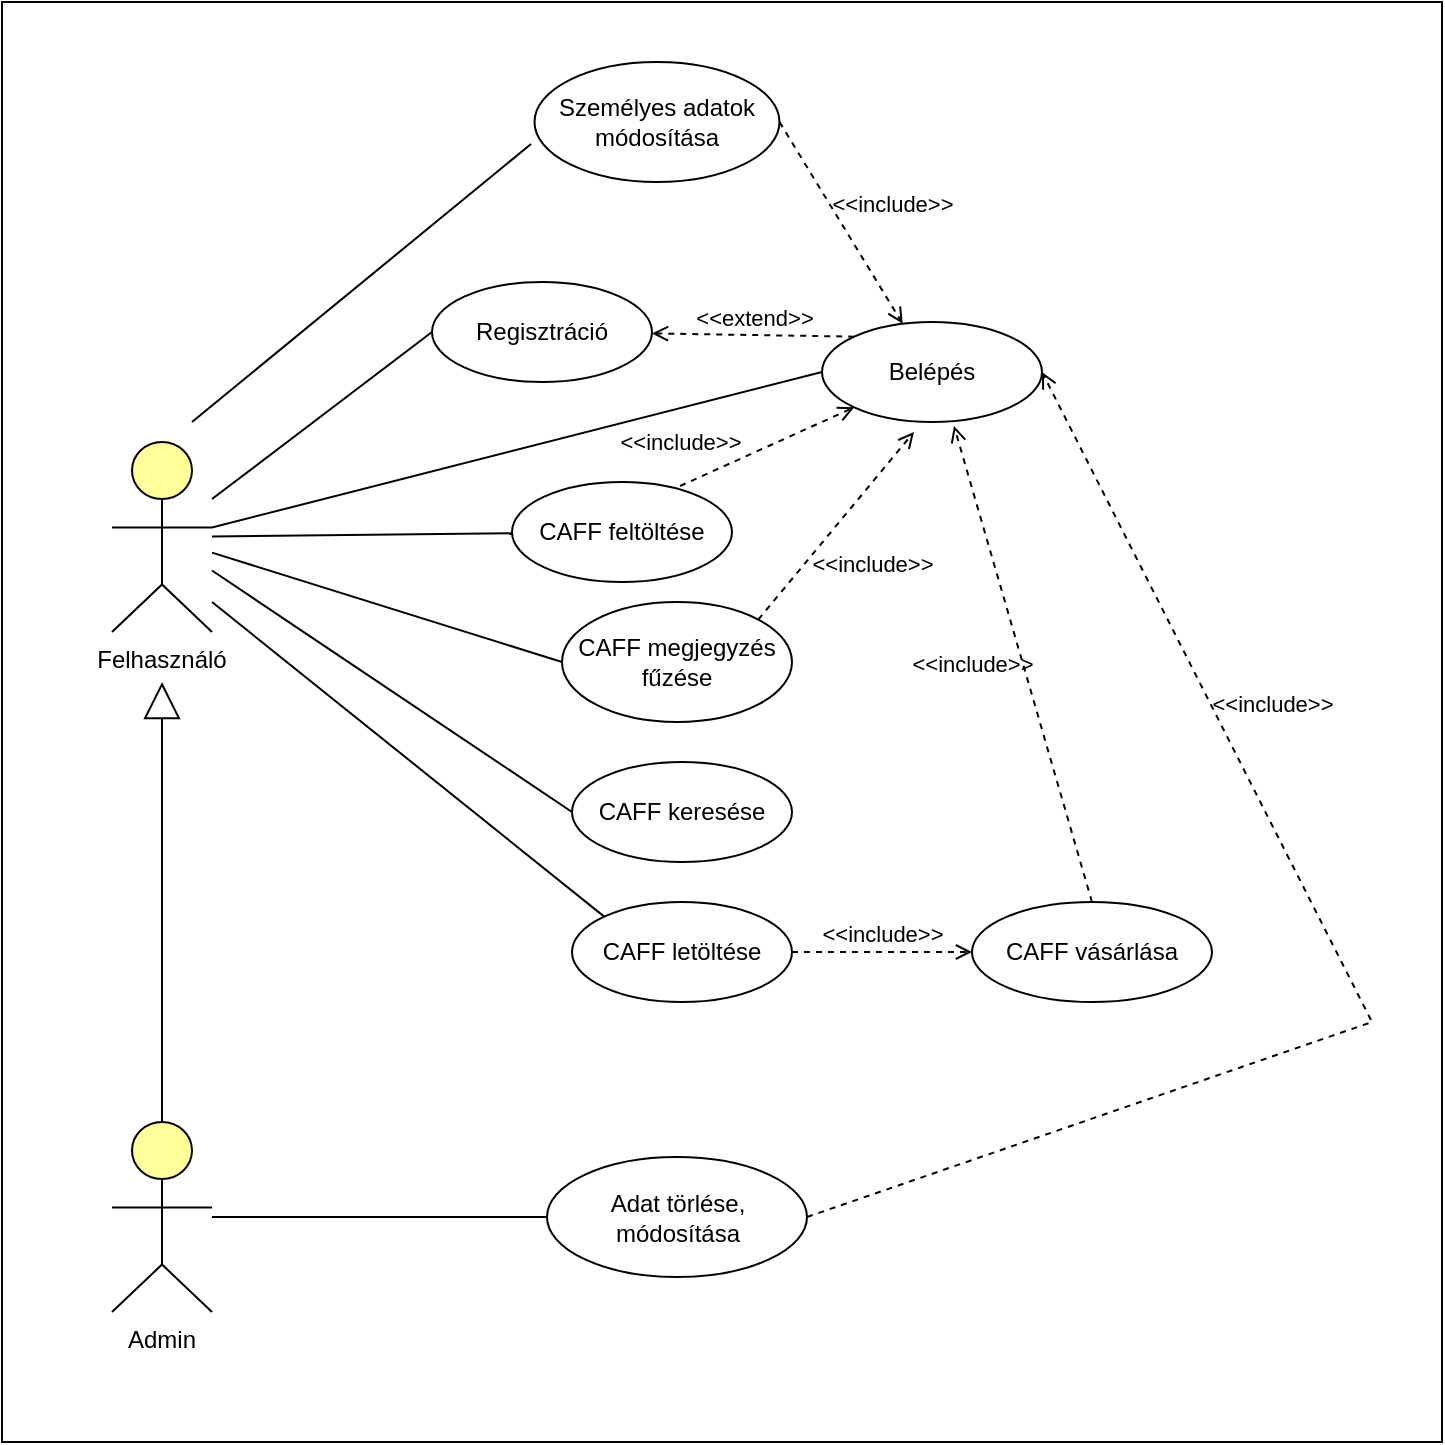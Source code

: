 <mxfile version="20.4.0" type="device" pages="2"><diagram id="CT3pmJMaLkZQJcGl8zX9" name="Page-1"><mxGraphModel dx="1422" dy="900" grid="1" gridSize="10" guides="1" tooltips="1" connect="1" arrows="1" fold="1" page="1" pageScale="1" pageWidth="850" pageHeight="1100" math="0" shadow="0"><root><mxCell id="0"/><mxCell id="1" parent="0"/><mxCell id="MqUcC2sq_11e6oe0DpKX-11" value="" style="whiteSpace=wrap;html=1;aspect=fixed;" vertex="1" parent="1"><mxGeometry x="15" y="30" width="720" height="720" as="geometry"/></mxCell><mxCell id="xHo09k04qp6gYlBW3EUl-1" value="Felhasználó" style="html=1;outlineConnect=0;whiteSpace=wrap;fillColor=#ffff99;verticalLabelPosition=bottom;verticalAlign=top;align=center;shape=mxgraph.archimate3.actor;" parent="1" vertex="1"><mxGeometry x="70" y="250" width="50" height="95" as="geometry"/></mxCell><mxCell id="xHo09k04qp6gYlBW3EUl-2" value="Admin&lt;br&gt;" style="html=1;outlineConnect=0;whiteSpace=wrap;fillColor=#ffff99;verticalLabelPosition=bottom;verticalAlign=top;align=center;shape=mxgraph.archimate3.actor;" parent="1" vertex="1"><mxGeometry x="70" y="590" width="50" height="95" as="geometry"/></mxCell><mxCell id="xHo09k04qp6gYlBW3EUl-4" value="Regisztráció" style="ellipse;whiteSpace=wrap;html=1;" parent="1" vertex="1"><mxGeometry x="230" y="170" width="110" height="50" as="geometry"/></mxCell><mxCell id="xHo09k04qp6gYlBW3EUl-8" value="CAFF feltöltése" style="ellipse;whiteSpace=wrap;html=1;" parent="1" vertex="1"><mxGeometry x="270" y="270" width="110" height="50" as="geometry"/></mxCell><mxCell id="xHo09k04qp6gYlBW3EUl-9" value="" style="endArrow=block;html=1;rounded=0;endFill=0;endSize=16;" parent="1" source="xHo09k04qp6gYlBW3EUl-2" edge="1"><mxGeometry width="50" height="50" relative="1" as="geometry"><mxPoint x="220" y="480" as="sourcePoint"/><mxPoint x="95" y="370" as="targetPoint"/></mxGeometry></mxCell><mxCell id="xHo09k04qp6gYlBW3EUl-10" value="Adat törlése, módosítása" style="ellipse;whiteSpace=wrap;html=1;" parent="1" vertex="1"><mxGeometry x="287.5" y="607.5" width="130" height="60" as="geometry"/></mxCell><mxCell id="xHo09k04qp6gYlBW3EUl-12" value="CAFF megjegyzés fűzése" style="ellipse;whiteSpace=wrap;html=1;" parent="1" vertex="1"><mxGeometry x="295" y="330" width="115" height="60" as="geometry"/></mxCell><mxCell id="xHo09k04qp6gYlBW3EUl-14" value="CAFF vásárlása" style="ellipse;whiteSpace=wrap;html=1;" parent="1" vertex="1"><mxGeometry x="500" y="480" width="120" height="50" as="geometry"/></mxCell><mxCell id="VvywVf9aCbmRN3rvcPKG-1" value="Belépés" style="ellipse;whiteSpace=wrap;html=1;" vertex="1" parent="1"><mxGeometry x="425" y="190" width="110" height="50" as="geometry"/></mxCell><mxCell id="VvywVf9aCbmRN3rvcPKG-2" value="" style="endArrow=none;html=1;rounded=0;entryX=0;entryY=0.5;entryDx=0;entryDy=0;" edge="1" parent="1" source="xHo09k04qp6gYlBW3EUl-1" target="xHo09k04qp6gYlBW3EUl-4"><mxGeometry width="50" height="50" relative="1" as="geometry"><mxPoint x="220" y="560" as="sourcePoint"/><mxPoint x="270" y="510" as="targetPoint"/></mxGeometry></mxCell><mxCell id="VvywVf9aCbmRN3rvcPKG-4" value="" style="endArrow=none;html=1;rounded=0;exitX=1;exitY=0.45;exitDx=0;exitDy=0;exitPerimeter=0;entryX=0;entryY=0.5;entryDx=0;entryDy=0;" edge="1" parent="1" source="xHo09k04qp6gYlBW3EUl-1" target="VvywVf9aCbmRN3rvcPKG-1"><mxGeometry width="50" height="50" relative="1" as="geometry"><mxPoint x="220" y="560" as="sourcePoint"/><mxPoint x="270" y="510" as="targetPoint"/></mxGeometry></mxCell><mxCell id="VvywVf9aCbmRN3rvcPKG-5" value="" style="endArrow=none;html=1;rounded=0;" edge="1" parent="1" source="xHo09k04qp6gYlBW3EUl-1" target="xHo09k04qp6gYlBW3EUl-8"><mxGeometry width="50" height="50" relative="1" as="geometry"><mxPoint x="150" y="430" as="sourcePoint"/><mxPoint x="200" y="380" as="targetPoint"/></mxGeometry></mxCell><mxCell id="VvywVf9aCbmRN3rvcPKG-6" value="" style="endArrow=none;html=1;rounded=0;entryX=0;entryY=0.5;entryDx=0;entryDy=0;" edge="1" parent="1" source="xHo09k04qp6gYlBW3EUl-1" target="xHo09k04qp6gYlBW3EUl-12"><mxGeometry width="50" height="50" relative="1" as="geometry"><mxPoint x="240" y="580" as="sourcePoint"/><mxPoint x="290" y="530" as="targetPoint"/></mxGeometry></mxCell><mxCell id="VvywVf9aCbmRN3rvcPKG-7" value="" style="endArrow=none;html=1;rounded=0;entryX=0;entryY=0.5;entryDx=0;entryDy=0;" edge="1" parent="1" source="xHo09k04qp6gYlBW3EUl-1" target="VvywVf9aCbmRN3rvcPKG-11"><mxGeometry width="50" height="50" relative="1" as="geometry"><mxPoint x="250" y="590" as="sourcePoint"/><mxPoint x="300" y="540" as="targetPoint"/></mxGeometry></mxCell><mxCell id="VvywVf9aCbmRN3rvcPKG-8" value="" style="endArrow=none;html=1;rounded=0;entryX=0;entryY=0;entryDx=0;entryDy=0;" edge="1" parent="1" target="VvywVf9aCbmRN3rvcPKG-10"><mxGeometry width="50" height="50" relative="1" as="geometry"><mxPoint x="120" y="330" as="sourcePoint"/><mxPoint x="310" y="550" as="targetPoint"/></mxGeometry></mxCell><mxCell id="VvywVf9aCbmRN3rvcPKG-9" value="" style="endArrow=none;html=1;rounded=0;entryX=0;entryY=0.5;entryDx=0;entryDy=0;" edge="1" parent="1" source="xHo09k04qp6gYlBW3EUl-2" target="xHo09k04qp6gYlBW3EUl-10"><mxGeometry width="50" height="50" relative="1" as="geometry"><mxPoint x="130" y="580" as="sourcePoint"/><mxPoint x="320" y="560" as="targetPoint"/></mxGeometry></mxCell><mxCell id="VvywVf9aCbmRN3rvcPKG-10" value="CAFF letöltése" style="ellipse;whiteSpace=wrap;html=1;" vertex="1" parent="1"><mxGeometry x="300" y="480" width="110" height="50" as="geometry"/></mxCell><mxCell id="VvywVf9aCbmRN3rvcPKG-11" value="CAFF keresése" style="ellipse;whiteSpace=wrap;html=1;" vertex="1" parent="1"><mxGeometry x="300" y="410" width="110" height="50" as="geometry"/></mxCell><mxCell id="VvywVf9aCbmRN3rvcPKG-13" value="&amp;lt;&amp;lt;include&amp;gt;&amp;gt;" style="html=1;verticalAlign=bottom;labelBackgroundColor=none;endArrow=open;endFill=0;dashed=1;rounded=0;exitX=1;exitY=0.5;exitDx=0;exitDy=0;" edge="1" parent="1" source="VvywVf9aCbmRN3rvcPKG-10" target="xHo09k04qp6gYlBW3EUl-14"><mxGeometry width="160" relative="1" as="geometry"><mxPoint x="120" y="530" as="sourcePoint"/><mxPoint x="280" y="530" as="targetPoint"/></mxGeometry></mxCell><mxCell id="MqUcC2sq_11e6oe0DpKX-2" value="Személyes adatok módosítása" style="ellipse;whiteSpace=wrap;html=1;" vertex="1" parent="1"><mxGeometry x="281.25" y="60" width="122.5" height="60" as="geometry"/></mxCell><mxCell id="MqUcC2sq_11e6oe0DpKX-3" value="" style="endArrow=none;html=1;rounded=0;entryX=-0.014;entryY=0.683;entryDx=0;entryDy=0;entryPerimeter=0;" edge="1" parent="1" target="MqUcC2sq_11e6oe0DpKX-2"><mxGeometry width="50" height="50" relative="1" as="geometry"><mxPoint x="110" y="240" as="sourcePoint"/><mxPoint x="305" y="145" as="targetPoint"/></mxGeometry></mxCell><mxCell id="MqUcC2sq_11e6oe0DpKX-5" value="&amp;lt;&amp;lt;include&amp;gt;&amp;gt;" style="html=1;verticalAlign=bottom;labelBackgroundColor=none;endArrow=open;endFill=0;dashed=1;rounded=0;exitX=0.764;exitY=0.04;exitDx=0;exitDy=0;exitPerimeter=0;entryX=0;entryY=1;entryDx=0;entryDy=0;" edge="1" parent="1" source="xHo09k04qp6gYlBW3EUl-8" target="VvywVf9aCbmRN3rvcPKG-1"><mxGeometry x="-0.899" y="12" width="160" relative="1" as="geometry"><mxPoint x="300" y="450" as="sourcePoint"/><mxPoint x="460" y="450" as="targetPoint"/><mxPoint as="offset"/></mxGeometry></mxCell><mxCell id="MqUcC2sq_11e6oe0DpKX-6" value="&amp;lt;&amp;lt;include&amp;gt;&amp;gt;" style="html=1;verticalAlign=bottom;labelBackgroundColor=none;endArrow=open;endFill=0;dashed=1;rounded=0;exitX=1;exitY=0;exitDx=0;exitDy=0;entryX=0.418;entryY=1.1;entryDx=0;entryDy=0;entryPerimeter=0;" edge="1" parent="1" source="xHo09k04qp6gYlBW3EUl-12" target="VvywVf9aCbmRN3rvcPKG-1"><mxGeometry x="-0.166" y="-32" width="160" relative="1" as="geometry"><mxPoint x="300" y="450" as="sourcePoint"/><mxPoint x="460" y="450" as="targetPoint"/><mxPoint as="offset"/></mxGeometry></mxCell><mxCell id="MqUcC2sq_11e6oe0DpKX-7" value="&amp;lt;&amp;lt;include&amp;gt;&amp;gt;" style="html=1;verticalAlign=bottom;labelBackgroundColor=none;endArrow=open;endFill=0;dashed=1;rounded=0;exitX=0.5;exitY=0;exitDx=0;exitDy=0;entryX=0.6;entryY=1.04;entryDx=0;entryDy=0;entryPerimeter=0;" edge="1" parent="1" source="xHo09k04qp6gYlBW3EUl-14" target="VvywVf9aCbmRN3rvcPKG-1"><mxGeometry x="-0.013" y="27" width="160" relative="1" as="geometry"><mxPoint x="300" y="450" as="sourcePoint"/><mxPoint x="460" y="450" as="targetPoint"/><mxPoint as="offset"/></mxGeometry></mxCell><mxCell id="MqUcC2sq_11e6oe0DpKX-8" value="&amp;lt;&amp;lt;include&amp;gt;&amp;gt;" style="html=1;verticalAlign=bottom;labelBackgroundColor=none;endArrow=open;endFill=0;dashed=1;rounded=0;exitX=1;exitY=0.5;exitDx=0;exitDy=0;" edge="1" parent="1" source="MqUcC2sq_11e6oe0DpKX-2" target="VvywVf9aCbmRN3rvcPKG-1"><mxGeometry x="0.218" y="22" width="160" relative="1" as="geometry"><mxPoint x="300" y="450" as="sourcePoint"/><mxPoint x="460" y="450" as="targetPoint"/><mxPoint as="offset"/></mxGeometry></mxCell><mxCell id="MqUcC2sq_11e6oe0DpKX-9" value="&amp;lt;&amp;lt;extend&amp;gt;&amp;gt;" style="html=1;verticalAlign=bottom;labelBackgroundColor=none;endArrow=open;endFill=0;dashed=1;rounded=0;exitX=0;exitY=0;exitDx=0;exitDy=0;" edge="1" parent="1" source="VvywVf9aCbmRN3rvcPKG-1" target="xHo09k04qp6gYlBW3EUl-4"><mxGeometry width="160" relative="1" as="geometry"><mxPoint x="300" y="450" as="sourcePoint"/><mxPoint x="460" y="450" as="targetPoint"/></mxGeometry></mxCell><mxCell id="MqUcC2sq_11e6oe0DpKX-10" value="&amp;lt;&amp;lt;include&amp;gt;&amp;gt;" style="html=1;verticalAlign=bottom;labelBackgroundColor=none;endArrow=open;endFill=0;dashed=1;rounded=0;exitX=1;exitY=0.5;exitDx=0;exitDy=0;entryX=1;entryY=0.5;entryDx=0;entryDy=0;" edge="1" parent="1" source="xHo09k04qp6gYlBW3EUl-10" target="VvywVf9aCbmRN3rvcPKG-1"><mxGeometry x="0.373" y="-23" width="160" relative="1" as="geometry"><mxPoint x="300" y="450" as="sourcePoint"/><mxPoint x="460" y="450" as="targetPoint"/><Array as="points"><mxPoint x="700" y="540"/></Array><mxPoint as="offset"/></mxGeometry></mxCell></root></mxGraphModel></diagram><diagram id="ACUpr-iOnWurWZ2OoZjW" name="Page-2"><mxGraphModel dx="1422" dy="900" grid="1" gridSize="10" guides="1" tooltips="1" connect="1" arrows="1" fold="1" page="1" pageScale="1" pageWidth="850" pageHeight="1100" math="0" shadow="0"><root><mxCell id="bILieolWCyF__O23B1g3-0"/><mxCell id="bILieolWCyF__O23B1g3-1" parent="bILieolWCyF__O23B1g3-0"/></root></mxGraphModel></diagram></mxfile>